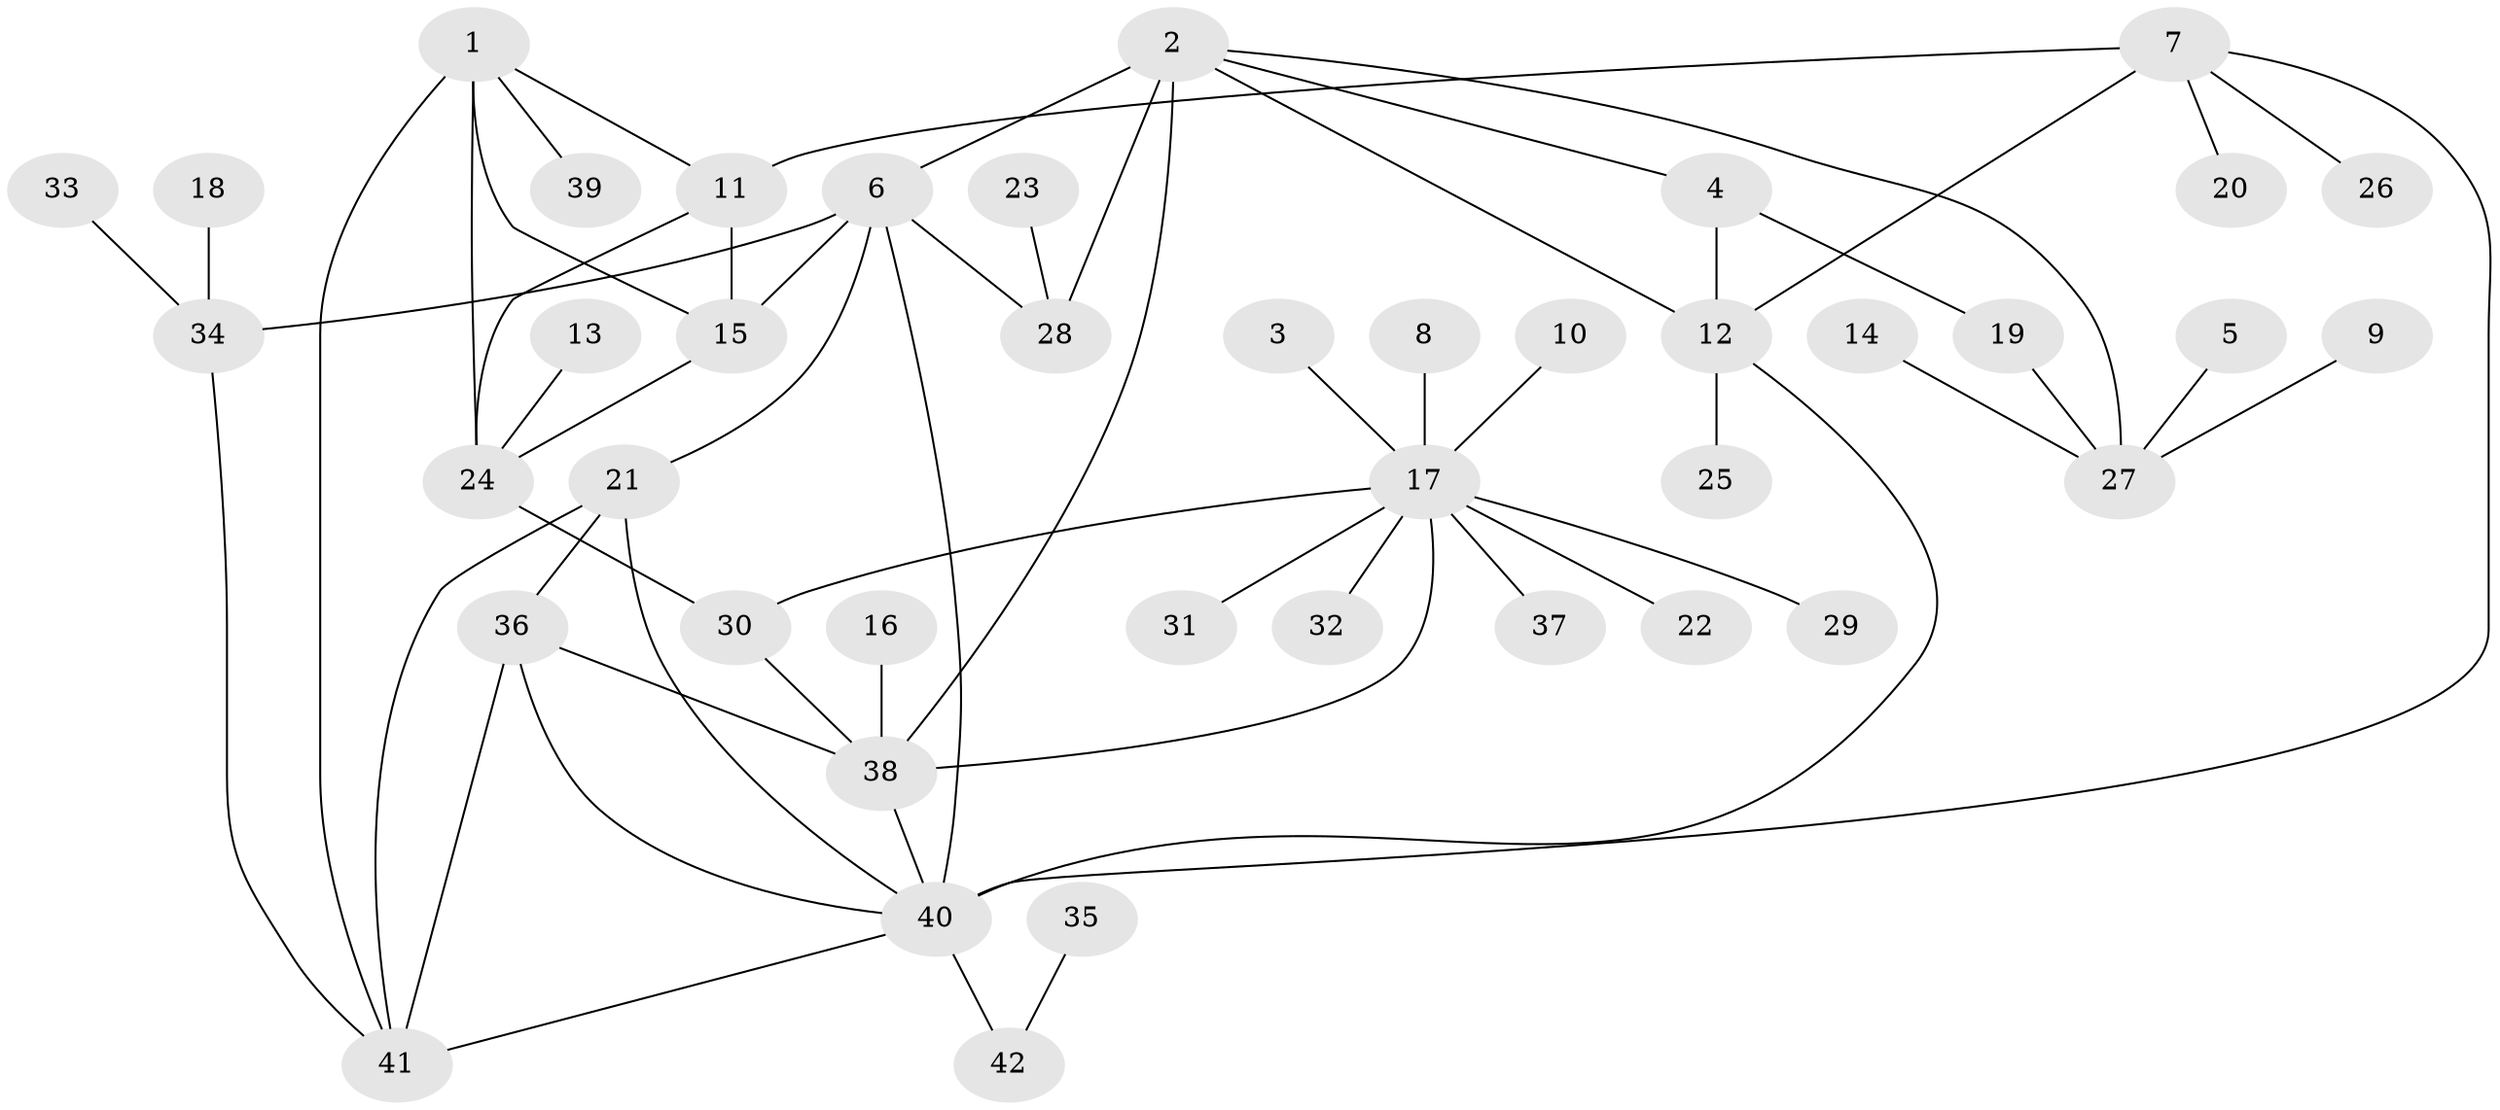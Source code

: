 // original degree distribution, {6: 0.07228915662650602, 5: 0.12048192771084337, 7: 0.03614457831325301, 8: 0.024096385542168676, 4: 0.024096385542168676, 12: 0.012048192771084338, 2: 0.0963855421686747, 1: 0.5903614457831325, 3: 0.024096385542168676}
// Generated by graph-tools (version 1.1) at 2025/02/03/09/25 03:02:39]
// undirected, 42 vertices, 60 edges
graph export_dot {
graph [start="1"]
  node [color=gray90,style=filled];
  1;
  2;
  3;
  4;
  5;
  6;
  7;
  8;
  9;
  10;
  11;
  12;
  13;
  14;
  15;
  16;
  17;
  18;
  19;
  20;
  21;
  22;
  23;
  24;
  25;
  26;
  27;
  28;
  29;
  30;
  31;
  32;
  33;
  34;
  35;
  36;
  37;
  38;
  39;
  40;
  41;
  42;
  1 -- 11 [weight=1.0];
  1 -- 15 [weight=1.0];
  1 -- 24 [weight=1.0];
  1 -- 39 [weight=1.0];
  1 -- 41 [weight=1.0];
  2 -- 4 [weight=1.0];
  2 -- 6 [weight=2.0];
  2 -- 12 [weight=1.0];
  2 -- 27 [weight=1.0];
  2 -- 28 [weight=2.0];
  2 -- 38 [weight=1.0];
  3 -- 17 [weight=1.0];
  4 -- 12 [weight=1.0];
  4 -- 19 [weight=1.0];
  5 -- 27 [weight=1.0];
  6 -- 15 [weight=1.0];
  6 -- 21 [weight=1.0];
  6 -- 28 [weight=1.0];
  6 -- 34 [weight=1.0];
  6 -- 40 [weight=1.0];
  7 -- 11 [weight=1.0];
  7 -- 12 [weight=2.0];
  7 -- 20 [weight=1.0];
  7 -- 26 [weight=1.0];
  7 -- 40 [weight=1.0];
  8 -- 17 [weight=1.0];
  9 -- 27 [weight=1.0];
  10 -- 17 [weight=1.0];
  11 -- 15 [weight=1.0];
  11 -- 24 [weight=1.0];
  12 -- 25 [weight=1.0];
  12 -- 40 [weight=2.0];
  13 -- 24 [weight=1.0];
  14 -- 27 [weight=1.0];
  15 -- 24 [weight=1.0];
  16 -- 38 [weight=1.0];
  17 -- 22 [weight=1.0];
  17 -- 29 [weight=1.0];
  17 -- 30 [weight=2.0];
  17 -- 31 [weight=1.0];
  17 -- 32 [weight=1.0];
  17 -- 37 [weight=1.0];
  17 -- 38 [weight=1.0];
  18 -- 34 [weight=1.0];
  19 -- 27 [weight=1.0];
  21 -- 36 [weight=1.0];
  21 -- 40 [weight=1.0];
  21 -- 41 [weight=1.0];
  23 -- 28 [weight=1.0];
  24 -- 30 [weight=1.0];
  30 -- 38 [weight=2.0];
  33 -- 34 [weight=1.0];
  34 -- 41 [weight=1.0];
  35 -- 42 [weight=1.0];
  36 -- 38 [weight=1.0];
  36 -- 40 [weight=1.0];
  36 -- 41 [weight=1.0];
  38 -- 40 [weight=1.0];
  40 -- 41 [weight=1.0];
  40 -- 42 [weight=1.0];
}
